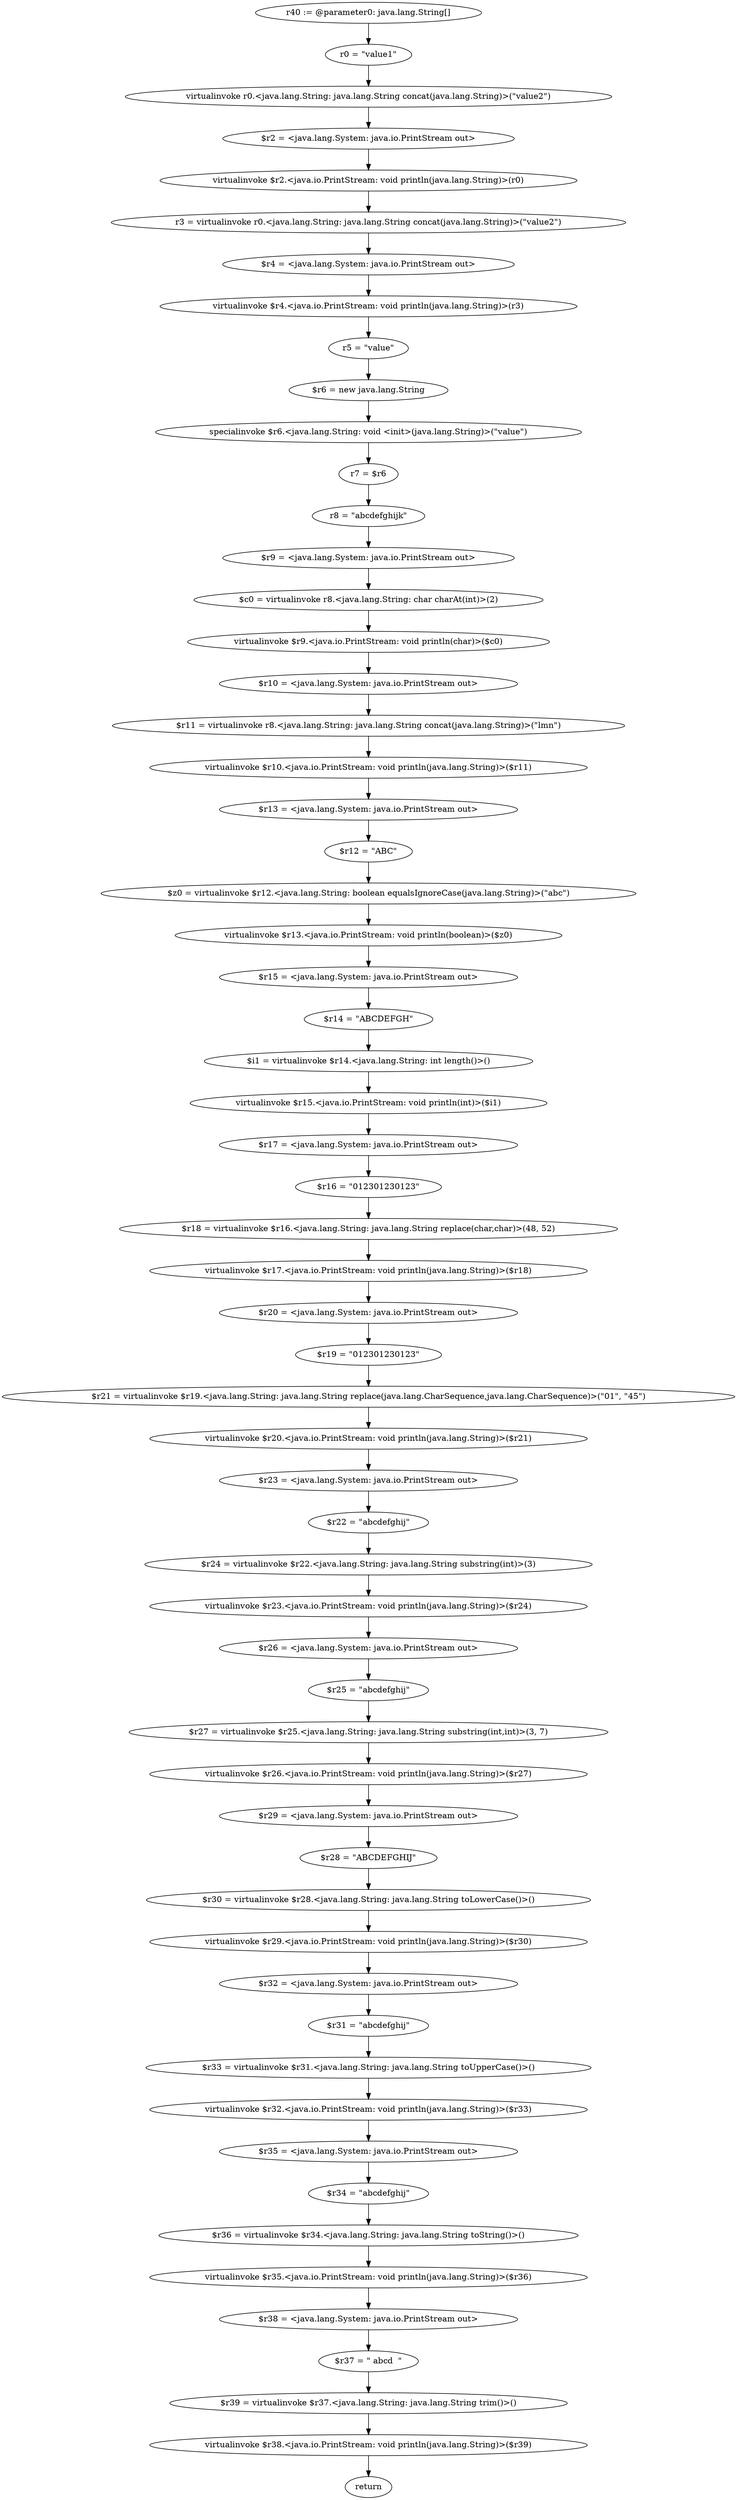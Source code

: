 digraph "unitGraph" {
    "r40 := @parameter0: java.lang.String[]"
    "r0 = \"value1\""
    "virtualinvoke r0.<java.lang.String: java.lang.String concat(java.lang.String)>(\"value2\")"
    "$r2 = <java.lang.System: java.io.PrintStream out>"
    "virtualinvoke $r2.<java.io.PrintStream: void println(java.lang.String)>(r0)"
    "r3 = virtualinvoke r0.<java.lang.String: java.lang.String concat(java.lang.String)>(\"value2\")"
    "$r4 = <java.lang.System: java.io.PrintStream out>"
    "virtualinvoke $r4.<java.io.PrintStream: void println(java.lang.String)>(r3)"
    "r5 = \"value\""
    "$r6 = new java.lang.String"
    "specialinvoke $r6.<java.lang.String: void <init>(java.lang.String)>(\"value\")"
    "r7 = $r6"
    "r8 = \"abcdefghijk\""
    "$r9 = <java.lang.System: java.io.PrintStream out>"
    "$c0 = virtualinvoke r8.<java.lang.String: char charAt(int)>(2)"
    "virtualinvoke $r9.<java.io.PrintStream: void println(char)>($c0)"
    "$r10 = <java.lang.System: java.io.PrintStream out>"
    "$r11 = virtualinvoke r8.<java.lang.String: java.lang.String concat(java.lang.String)>(\"lmn\")"
    "virtualinvoke $r10.<java.io.PrintStream: void println(java.lang.String)>($r11)"
    "$r13 = <java.lang.System: java.io.PrintStream out>"
    "$r12 = \"ABC\""
    "$z0 = virtualinvoke $r12.<java.lang.String: boolean equalsIgnoreCase(java.lang.String)>(\"abc\")"
    "virtualinvoke $r13.<java.io.PrintStream: void println(boolean)>($z0)"
    "$r15 = <java.lang.System: java.io.PrintStream out>"
    "$r14 = \"ABCDEFGH\""
    "$i1 = virtualinvoke $r14.<java.lang.String: int length()>()"
    "virtualinvoke $r15.<java.io.PrintStream: void println(int)>($i1)"
    "$r17 = <java.lang.System: java.io.PrintStream out>"
    "$r16 = \"012301230123\""
    "$r18 = virtualinvoke $r16.<java.lang.String: java.lang.String replace(char,char)>(48, 52)"
    "virtualinvoke $r17.<java.io.PrintStream: void println(java.lang.String)>($r18)"
    "$r20 = <java.lang.System: java.io.PrintStream out>"
    "$r19 = \"012301230123\""
    "$r21 = virtualinvoke $r19.<java.lang.String: java.lang.String replace(java.lang.CharSequence,java.lang.CharSequence)>(\"01\", \"45\")"
    "virtualinvoke $r20.<java.io.PrintStream: void println(java.lang.String)>($r21)"
    "$r23 = <java.lang.System: java.io.PrintStream out>"
    "$r22 = \"abcdefghij\""
    "$r24 = virtualinvoke $r22.<java.lang.String: java.lang.String substring(int)>(3)"
    "virtualinvoke $r23.<java.io.PrintStream: void println(java.lang.String)>($r24)"
    "$r26 = <java.lang.System: java.io.PrintStream out>"
    "$r25 = \"abcdefghij\""
    "$r27 = virtualinvoke $r25.<java.lang.String: java.lang.String substring(int,int)>(3, 7)"
    "virtualinvoke $r26.<java.io.PrintStream: void println(java.lang.String)>($r27)"
    "$r29 = <java.lang.System: java.io.PrintStream out>"
    "$r28 = \"ABCDEFGHIJ\""
    "$r30 = virtualinvoke $r28.<java.lang.String: java.lang.String toLowerCase()>()"
    "virtualinvoke $r29.<java.io.PrintStream: void println(java.lang.String)>($r30)"
    "$r32 = <java.lang.System: java.io.PrintStream out>"
    "$r31 = \"abcdefghij\""
    "$r33 = virtualinvoke $r31.<java.lang.String: java.lang.String toUpperCase()>()"
    "virtualinvoke $r32.<java.io.PrintStream: void println(java.lang.String)>($r33)"
    "$r35 = <java.lang.System: java.io.PrintStream out>"
    "$r34 = \"abcdefghij\""
    "$r36 = virtualinvoke $r34.<java.lang.String: java.lang.String toString()>()"
    "virtualinvoke $r35.<java.io.PrintStream: void println(java.lang.String)>($r36)"
    "$r38 = <java.lang.System: java.io.PrintStream out>"
    "$r37 = \" abcd  \""
    "$r39 = virtualinvoke $r37.<java.lang.String: java.lang.String trim()>()"
    "virtualinvoke $r38.<java.io.PrintStream: void println(java.lang.String)>($r39)"
    "return"
    "r40 := @parameter0: java.lang.String[]"->"r0 = \"value1\"";
    "r0 = \"value1\""->"virtualinvoke r0.<java.lang.String: java.lang.String concat(java.lang.String)>(\"value2\")";
    "virtualinvoke r0.<java.lang.String: java.lang.String concat(java.lang.String)>(\"value2\")"->"$r2 = <java.lang.System: java.io.PrintStream out>";
    "$r2 = <java.lang.System: java.io.PrintStream out>"->"virtualinvoke $r2.<java.io.PrintStream: void println(java.lang.String)>(r0)";
    "virtualinvoke $r2.<java.io.PrintStream: void println(java.lang.String)>(r0)"->"r3 = virtualinvoke r0.<java.lang.String: java.lang.String concat(java.lang.String)>(\"value2\")";
    "r3 = virtualinvoke r0.<java.lang.String: java.lang.String concat(java.lang.String)>(\"value2\")"->"$r4 = <java.lang.System: java.io.PrintStream out>";
    "$r4 = <java.lang.System: java.io.PrintStream out>"->"virtualinvoke $r4.<java.io.PrintStream: void println(java.lang.String)>(r3)";
    "virtualinvoke $r4.<java.io.PrintStream: void println(java.lang.String)>(r3)"->"r5 = \"value\"";
    "r5 = \"value\""->"$r6 = new java.lang.String";
    "$r6 = new java.lang.String"->"specialinvoke $r6.<java.lang.String: void <init>(java.lang.String)>(\"value\")";
    "specialinvoke $r6.<java.lang.String: void <init>(java.lang.String)>(\"value\")"->"r7 = $r6";
    "r7 = $r6"->"r8 = \"abcdefghijk\"";
    "r8 = \"abcdefghijk\""->"$r9 = <java.lang.System: java.io.PrintStream out>";
    "$r9 = <java.lang.System: java.io.PrintStream out>"->"$c0 = virtualinvoke r8.<java.lang.String: char charAt(int)>(2)";
    "$c0 = virtualinvoke r8.<java.lang.String: char charAt(int)>(2)"->"virtualinvoke $r9.<java.io.PrintStream: void println(char)>($c0)";
    "virtualinvoke $r9.<java.io.PrintStream: void println(char)>($c0)"->"$r10 = <java.lang.System: java.io.PrintStream out>";
    "$r10 = <java.lang.System: java.io.PrintStream out>"->"$r11 = virtualinvoke r8.<java.lang.String: java.lang.String concat(java.lang.String)>(\"lmn\")";
    "$r11 = virtualinvoke r8.<java.lang.String: java.lang.String concat(java.lang.String)>(\"lmn\")"->"virtualinvoke $r10.<java.io.PrintStream: void println(java.lang.String)>($r11)";
    "virtualinvoke $r10.<java.io.PrintStream: void println(java.lang.String)>($r11)"->"$r13 = <java.lang.System: java.io.PrintStream out>";
    "$r13 = <java.lang.System: java.io.PrintStream out>"->"$r12 = \"ABC\"";
    "$r12 = \"ABC\""->"$z0 = virtualinvoke $r12.<java.lang.String: boolean equalsIgnoreCase(java.lang.String)>(\"abc\")";
    "$z0 = virtualinvoke $r12.<java.lang.String: boolean equalsIgnoreCase(java.lang.String)>(\"abc\")"->"virtualinvoke $r13.<java.io.PrintStream: void println(boolean)>($z0)";
    "virtualinvoke $r13.<java.io.PrintStream: void println(boolean)>($z0)"->"$r15 = <java.lang.System: java.io.PrintStream out>";
    "$r15 = <java.lang.System: java.io.PrintStream out>"->"$r14 = \"ABCDEFGH\"";
    "$r14 = \"ABCDEFGH\""->"$i1 = virtualinvoke $r14.<java.lang.String: int length()>()";
    "$i1 = virtualinvoke $r14.<java.lang.String: int length()>()"->"virtualinvoke $r15.<java.io.PrintStream: void println(int)>($i1)";
    "virtualinvoke $r15.<java.io.PrintStream: void println(int)>($i1)"->"$r17 = <java.lang.System: java.io.PrintStream out>";
    "$r17 = <java.lang.System: java.io.PrintStream out>"->"$r16 = \"012301230123\"";
    "$r16 = \"012301230123\""->"$r18 = virtualinvoke $r16.<java.lang.String: java.lang.String replace(char,char)>(48, 52)";
    "$r18 = virtualinvoke $r16.<java.lang.String: java.lang.String replace(char,char)>(48, 52)"->"virtualinvoke $r17.<java.io.PrintStream: void println(java.lang.String)>($r18)";
    "virtualinvoke $r17.<java.io.PrintStream: void println(java.lang.String)>($r18)"->"$r20 = <java.lang.System: java.io.PrintStream out>";
    "$r20 = <java.lang.System: java.io.PrintStream out>"->"$r19 = \"012301230123\"";
    "$r19 = \"012301230123\""->"$r21 = virtualinvoke $r19.<java.lang.String: java.lang.String replace(java.lang.CharSequence,java.lang.CharSequence)>(\"01\", \"45\")";
    "$r21 = virtualinvoke $r19.<java.lang.String: java.lang.String replace(java.lang.CharSequence,java.lang.CharSequence)>(\"01\", \"45\")"->"virtualinvoke $r20.<java.io.PrintStream: void println(java.lang.String)>($r21)";
    "virtualinvoke $r20.<java.io.PrintStream: void println(java.lang.String)>($r21)"->"$r23 = <java.lang.System: java.io.PrintStream out>";
    "$r23 = <java.lang.System: java.io.PrintStream out>"->"$r22 = \"abcdefghij\"";
    "$r22 = \"abcdefghij\""->"$r24 = virtualinvoke $r22.<java.lang.String: java.lang.String substring(int)>(3)";
    "$r24 = virtualinvoke $r22.<java.lang.String: java.lang.String substring(int)>(3)"->"virtualinvoke $r23.<java.io.PrintStream: void println(java.lang.String)>($r24)";
    "virtualinvoke $r23.<java.io.PrintStream: void println(java.lang.String)>($r24)"->"$r26 = <java.lang.System: java.io.PrintStream out>";
    "$r26 = <java.lang.System: java.io.PrintStream out>"->"$r25 = \"abcdefghij\"";
    "$r25 = \"abcdefghij\""->"$r27 = virtualinvoke $r25.<java.lang.String: java.lang.String substring(int,int)>(3, 7)";
    "$r27 = virtualinvoke $r25.<java.lang.String: java.lang.String substring(int,int)>(3, 7)"->"virtualinvoke $r26.<java.io.PrintStream: void println(java.lang.String)>($r27)";
    "virtualinvoke $r26.<java.io.PrintStream: void println(java.lang.String)>($r27)"->"$r29 = <java.lang.System: java.io.PrintStream out>";
    "$r29 = <java.lang.System: java.io.PrintStream out>"->"$r28 = \"ABCDEFGHIJ\"";
    "$r28 = \"ABCDEFGHIJ\""->"$r30 = virtualinvoke $r28.<java.lang.String: java.lang.String toLowerCase()>()";
    "$r30 = virtualinvoke $r28.<java.lang.String: java.lang.String toLowerCase()>()"->"virtualinvoke $r29.<java.io.PrintStream: void println(java.lang.String)>($r30)";
    "virtualinvoke $r29.<java.io.PrintStream: void println(java.lang.String)>($r30)"->"$r32 = <java.lang.System: java.io.PrintStream out>";
    "$r32 = <java.lang.System: java.io.PrintStream out>"->"$r31 = \"abcdefghij\"";
    "$r31 = \"abcdefghij\""->"$r33 = virtualinvoke $r31.<java.lang.String: java.lang.String toUpperCase()>()";
    "$r33 = virtualinvoke $r31.<java.lang.String: java.lang.String toUpperCase()>()"->"virtualinvoke $r32.<java.io.PrintStream: void println(java.lang.String)>($r33)";
    "virtualinvoke $r32.<java.io.PrintStream: void println(java.lang.String)>($r33)"->"$r35 = <java.lang.System: java.io.PrintStream out>";
    "$r35 = <java.lang.System: java.io.PrintStream out>"->"$r34 = \"abcdefghij\"";
    "$r34 = \"abcdefghij\""->"$r36 = virtualinvoke $r34.<java.lang.String: java.lang.String toString()>()";
    "$r36 = virtualinvoke $r34.<java.lang.String: java.lang.String toString()>()"->"virtualinvoke $r35.<java.io.PrintStream: void println(java.lang.String)>($r36)";
    "virtualinvoke $r35.<java.io.PrintStream: void println(java.lang.String)>($r36)"->"$r38 = <java.lang.System: java.io.PrintStream out>";
    "$r38 = <java.lang.System: java.io.PrintStream out>"->"$r37 = \" abcd  \"";
    "$r37 = \" abcd  \""->"$r39 = virtualinvoke $r37.<java.lang.String: java.lang.String trim()>()";
    "$r39 = virtualinvoke $r37.<java.lang.String: java.lang.String trim()>()"->"virtualinvoke $r38.<java.io.PrintStream: void println(java.lang.String)>($r39)";
    "virtualinvoke $r38.<java.io.PrintStream: void println(java.lang.String)>($r39)"->"return";
}
